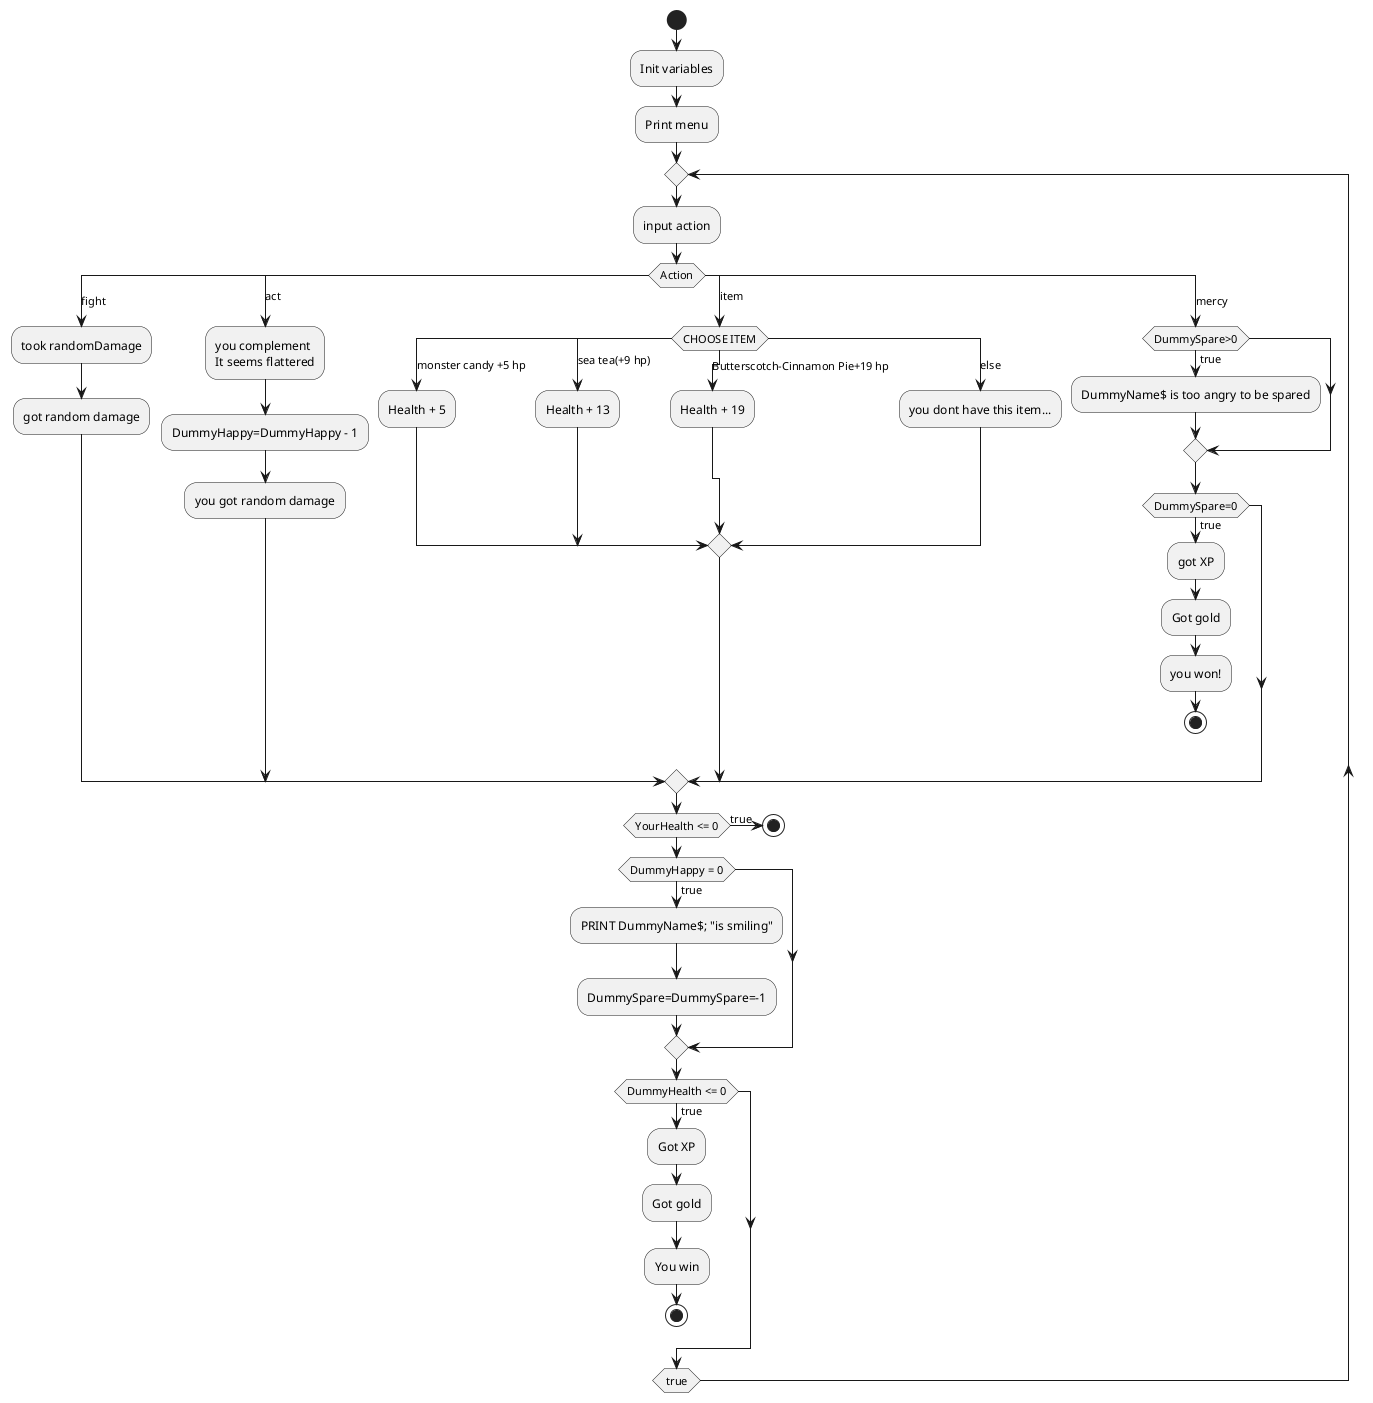 @startuml ProgramStructure
start
:Init variables;

:Print menu;

repeat

:input action;

switch(Action)
case (fight)
    :took randomDamage;
    :got random damage;

case (act)
    :you complement
    It seems flattered;
    :DummyHappy=DummyHappy - 1;
    :you got random damage;

case (item)

    switch(CHOOSE ITEM)
        case (monster candy +5 hp)
            :Health + 5;
        case (sea tea(+9 hp))
            :Health + 13;
        case (Butterscotch-Cinnamon Pie+19 hp)
            :Health + 19;
        case (else)
            :you dont have this item...;
    endswitch

case (mercy)
    if (DummySpare>0) then (true)
        :DummyName$ is too angry to be spared;
    endif

    if (DummySpare=0) then (true)
        :got XP;
        :Got gold;
        :you won!;
        stop
    endif

endswitch

if (YourHealth <= 0) then (true)
    stop
endif

if (DummyHappy = 0) then (true)
    :PRINT DummyName$; "is smiling";
    :DummySpare=DummySpare=-1;
endif

if (DummyHealth <= 0) then (true)
    :Got XP;
    :Got gold;
    :You win;
    stop
endif

repeat while (true)

@enduml